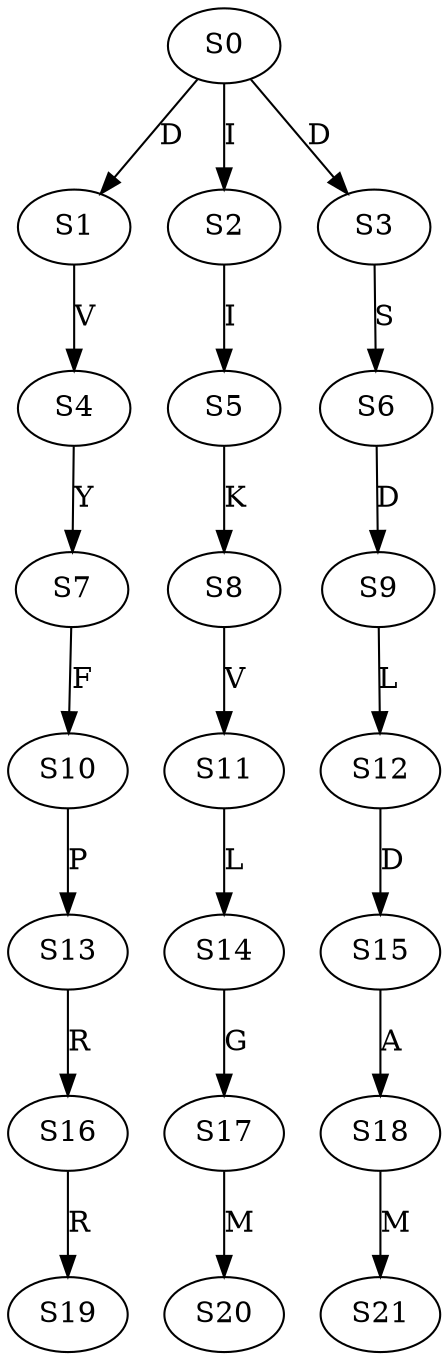 strict digraph  {
	S0 -> S1 [ label = D ];
	S0 -> S2 [ label = I ];
	S0 -> S3 [ label = D ];
	S1 -> S4 [ label = V ];
	S2 -> S5 [ label = I ];
	S3 -> S6 [ label = S ];
	S4 -> S7 [ label = Y ];
	S5 -> S8 [ label = K ];
	S6 -> S9 [ label = D ];
	S7 -> S10 [ label = F ];
	S8 -> S11 [ label = V ];
	S9 -> S12 [ label = L ];
	S10 -> S13 [ label = P ];
	S11 -> S14 [ label = L ];
	S12 -> S15 [ label = D ];
	S13 -> S16 [ label = R ];
	S14 -> S17 [ label = G ];
	S15 -> S18 [ label = A ];
	S16 -> S19 [ label = R ];
	S17 -> S20 [ label = M ];
	S18 -> S21 [ label = M ];
}
